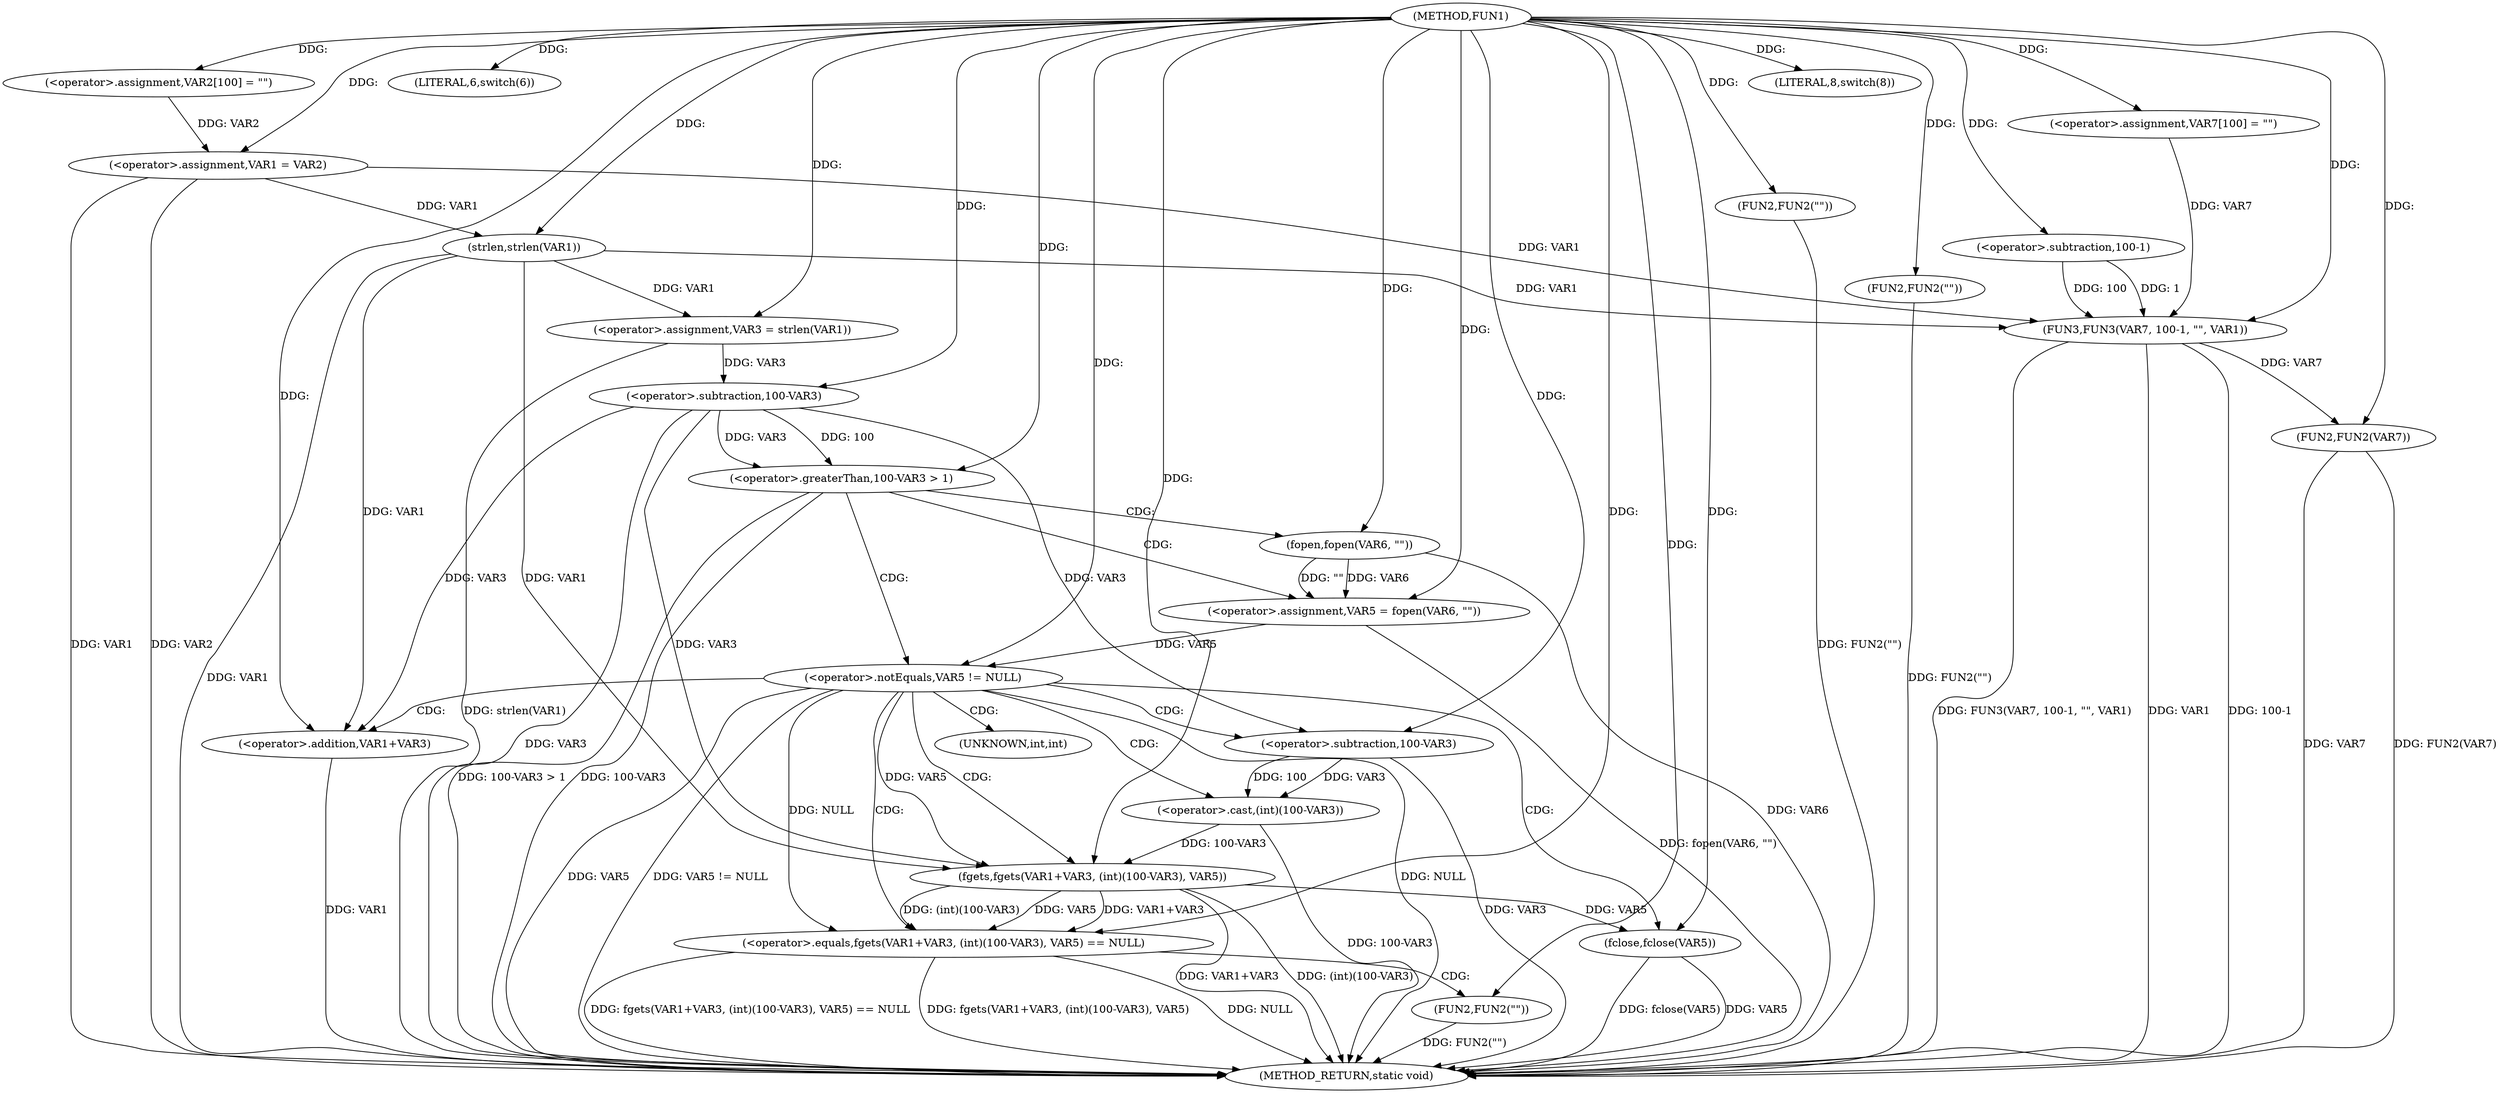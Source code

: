 digraph FUN1 {  
"1000100" [label = "(METHOD,FUN1)" ]
"1000184" [label = "(METHOD_RETURN,static void)" ]
"1000104" [label = "(<operator>.assignment,VAR2[100] = \"\")" ]
"1000107" [label = "(<operator>.assignment,VAR1 = VAR2)" ]
"1000111" [label = "(LITERAL,6,switch(6))" ]
"1000116" [label = "(<operator>.assignment,VAR3 = strlen(VAR1))" ]
"1000118" [label = "(strlen,strlen(VAR1))" ]
"1000122" [label = "(<operator>.greaterThan,100-VAR3 > 1)" ]
"1000123" [label = "(<operator>.subtraction,100-VAR3)" ]
"1000128" [label = "(<operator>.assignment,VAR5 = fopen(VAR6, \"\"))" ]
"1000130" [label = "(fopen,fopen(VAR6, \"\"))" ]
"1000134" [label = "(<operator>.notEquals,VAR5 != NULL)" ]
"1000139" [label = "(<operator>.equals,fgets(VAR1+VAR3, (int)(100-VAR3), VAR5) == NULL)" ]
"1000140" [label = "(fgets,fgets(VAR1+VAR3, (int)(100-VAR3), VAR5))" ]
"1000141" [label = "(<operator>.addition,VAR1+VAR3)" ]
"1000144" [label = "(<operator>.cast,(int)(100-VAR3))" ]
"1000146" [label = "(<operator>.subtraction,100-VAR3)" ]
"1000152" [label = "(FUN2,FUN2(\"\"))" ]
"1000154" [label = "(fclose,fclose(VAR5))" ]
"1000158" [label = "(FUN2,FUN2(\"\"))" ]
"1000162" [label = "(LITERAL,8,switch(8))" ]
"1000165" [label = "(FUN2,FUN2(\"\"))" ]
"1000171" [label = "(<operator>.assignment,VAR7[100] = \"\")" ]
"1000174" [label = "(FUN3,FUN3(VAR7, 100-1, \"\", VAR1))" ]
"1000176" [label = "(<operator>.subtraction,100-1)" ]
"1000181" [label = "(FUN2,FUN2(VAR7))" ]
"1000145" [label = "(UNKNOWN,int,int)" ]
  "1000181" -> "1000184"  [ label = "DDG: VAR7"] 
  "1000128" -> "1000184"  [ label = "DDG: fopen(VAR6, \"\")"] 
  "1000141" -> "1000184"  [ label = "DDG: VAR1"] 
  "1000123" -> "1000184"  [ label = "DDG: VAR3"] 
  "1000107" -> "1000184"  [ label = "DDG: VAR1"] 
  "1000181" -> "1000184"  [ label = "DDG: FUN2(VAR7)"] 
  "1000174" -> "1000184"  [ label = "DDG: VAR1"] 
  "1000116" -> "1000184"  [ label = "DDG: strlen(VAR1)"] 
  "1000154" -> "1000184"  [ label = "DDG: fclose(VAR5)"] 
  "1000134" -> "1000184"  [ label = "DDG: VAR5"] 
  "1000139" -> "1000184"  [ label = "DDG: NULL"] 
  "1000118" -> "1000184"  [ label = "DDG: VAR1"] 
  "1000144" -> "1000184"  [ label = "DDG: 100-VAR3"] 
  "1000122" -> "1000184"  [ label = "DDG: 100-VAR3"] 
  "1000140" -> "1000184"  [ label = "DDG: VAR1+VAR3"] 
  "1000139" -> "1000184"  [ label = "DDG: fgets(VAR1+VAR3, (int)(100-VAR3), VAR5) == NULL"] 
  "1000139" -> "1000184"  [ label = "DDG: fgets(VAR1+VAR3, (int)(100-VAR3), VAR5)"] 
  "1000152" -> "1000184"  [ label = "DDG: FUN2(\"\")"] 
  "1000154" -> "1000184"  [ label = "DDG: VAR5"] 
  "1000158" -> "1000184"  [ label = "DDG: FUN2(\"\")"] 
  "1000140" -> "1000184"  [ label = "DDG: (int)(100-VAR3)"] 
  "1000134" -> "1000184"  [ label = "DDG: VAR5 != NULL"] 
  "1000146" -> "1000184"  [ label = "DDG: VAR3"] 
  "1000174" -> "1000184"  [ label = "DDG: 100-1"] 
  "1000134" -> "1000184"  [ label = "DDG: NULL"] 
  "1000122" -> "1000184"  [ label = "DDG: 100-VAR3 > 1"] 
  "1000174" -> "1000184"  [ label = "DDG: FUN3(VAR7, 100-1, \"\", VAR1)"] 
  "1000107" -> "1000184"  [ label = "DDG: VAR2"] 
  "1000130" -> "1000184"  [ label = "DDG: VAR6"] 
  "1000165" -> "1000184"  [ label = "DDG: FUN2(\"\")"] 
  "1000100" -> "1000104"  [ label = "DDG: "] 
  "1000104" -> "1000107"  [ label = "DDG: VAR2"] 
  "1000100" -> "1000107"  [ label = "DDG: "] 
  "1000100" -> "1000111"  [ label = "DDG: "] 
  "1000118" -> "1000116"  [ label = "DDG: VAR1"] 
  "1000100" -> "1000116"  [ label = "DDG: "] 
  "1000107" -> "1000118"  [ label = "DDG: VAR1"] 
  "1000100" -> "1000118"  [ label = "DDG: "] 
  "1000123" -> "1000122"  [ label = "DDG: 100"] 
  "1000123" -> "1000122"  [ label = "DDG: VAR3"] 
  "1000100" -> "1000123"  [ label = "DDG: "] 
  "1000116" -> "1000123"  [ label = "DDG: VAR3"] 
  "1000100" -> "1000122"  [ label = "DDG: "] 
  "1000130" -> "1000128"  [ label = "DDG: VAR6"] 
  "1000130" -> "1000128"  [ label = "DDG: \"\""] 
  "1000100" -> "1000128"  [ label = "DDG: "] 
  "1000100" -> "1000130"  [ label = "DDG: "] 
  "1000128" -> "1000134"  [ label = "DDG: VAR5"] 
  "1000100" -> "1000134"  [ label = "DDG: "] 
  "1000140" -> "1000139"  [ label = "DDG: VAR1+VAR3"] 
  "1000140" -> "1000139"  [ label = "DDG: (int)(100-VAR3)"] 
  "1000140" -> "1000139"  [ label = "DDG: VAR5"] 
  "1000118" -> "1000140"  [ label = "DDG: VAR1"] 
  "1000100" -> "1000140"  [ label = "DDG: "] 
  "1000123" -> "1000140"  [ label = "DDG: VAR3"] 
  "1000118" -> "1000141"  [ label = "DDG: VAR1"] 
  "1000100" -> "1000141"  [ label = "DDG: "] 
  "1000123" -> "1000141"  [ label = "DDG: VAR3"] 
  "1000144" -> "1000140"  [ label = "DDG: 100-VAR3"] 
  "1000146" -> "1000144"  [ label = "DDG: 100"] 
  "1000146" -> "1000144"  [ label = "DDG: VAR3"] 
  "1000100" -> "1000146"  [ label = "DDG: "] 
  "1000123" -> "1000146"  [ label = "DDG: VAR3"] 
  "1000134" -> "1000140"  [ label = "DDG: VAR5"] 
  "1000134" -> "1000139"  [ label = "DDG: NULL"] 
  "1000100" -> "1000139"  [ label = "DDG: "] 
  "1000100" -> "1000152"  [ label = "DDG: "] 
  "1000140" -> "1000154"  [ label = "DDG: VAR5"] 
  "1000100" -> "1000154"  [ label = "DDG: "] 
  "1000100" -> "1000158"  [ label = "DDG: "] 
  "1000100" -> "1000162"  [ label = "DDG: "] 
  "1000100" -> "1000165"  [ label = "DDG: "] 
  "1000100" -> "1000171"  [ label = "DDG: "] 
  "1000171" -> "1000174"  [ label = "DDG: VAR7"] 
  "1000100" -> "1000174"  [ label = "DDG: "] 
  "1000176" -> "1000174"  [ label = "DDG: 100"] 
  "1000176" -> "1000174"  [ label = "DDG: 1"] 
  "1000100" -> "1000176"  [ label = "DDG: "] 
  "1000107" -> "1000174"  [ label = "DDG: VAR1"] 
  "1000118" -> "1000174"  [ label = "DDG: VAR1"] 
  "1000174" -> "1000181"  [ label = "DDG: VAR7"] 
  "1000100" -> "1000181"  [ label = "DDG: "] 
  "1000122" -> "1000128"  [ label = "CDG: "] 
  "1000122" -> "1000130"  [ label = "CDG: "] 
  "1000122" -> "1000134"  [ label = "CDG: "] 
  "1000134" -> "1000141"  [ label = "CDG: "] 
  "1000134" -> "1000139"  [ label = "CDG: "] 
  "1000134" -> "1000144"  [ label = "CDG: "] 
  "1000134" -> "1000154"  [ label = "CDG: "] 
  "1000134" -> "1000145"  [ label = "CDG: "] 
  "1000134" -> "1000146"  [ label = "CDG: "] 
  "1000134" -> "1000140"  [ label = "CDG: "] 
  "1000139" -> "1000152"  [ label = "CDG: "] 
}
